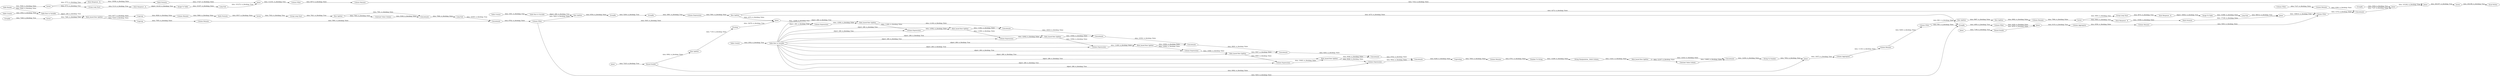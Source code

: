digraph {
	"-1956750442641325147_158" [label="Rule_based Row Splitter"]
	"2417453840683794661_197" [label="Column Rename"]
	"4524567660216527935_285" [label="Table Reader"]
	"-1956750442641325147_172" [label=Unpivoting]
	"2417453840683794661_198" [label="Dose Response _R_"]
	"-1956750442641325147_68" [label=Pivoting]
	"-1956750442641325147_240" [label="Column Filter"]
	"-243780500317719512_49" [label="Loop End"]
	"2417453840683794661_192" [label="Loop End"]
	"-1956750442641325147_157" [label="Column Expressions"]
	"2417453840683794661_195" [label="Dose Response _R_"]
	"-1956750442641325147_159" [label="Column Expressions"]
	"-1956750442641325147_163" [label=Concatenate]
	"3355362624353531285_132" [label="Column Filter"]
	"-1956750442641325147_162" [label=Concatenate]
	"2417453840683794661_193" [label=Joiner]
	"-1956750442641325147_167" [label=Concatenate]
	"-1956750442641325147_231" [label="Constant Value Column"]
	"-1956750442641325147_146" [label=Joiner]
	"-1956750442641325147_152" [label="Rule_based Row Splitter"]
	"4524567660216527935_271" [label=Joiner]
	"4524567660216527935_273" [label=Sorter]
	"-1956750442641325147_279" [label=Joiner]
	"7515916669617876139_266" [label="Column Aggregator"]
	"-5168526876733872278_264" [label=Concatenate]
	"-243780500317719512_248" [label="Row Splitter"]
	"4524567660216527935_134" [label="Table Row to Variable"]
	"3355362624353531285_29" [label=Sorter]
	"3355362624353531285_43" [label="Group Loop Start"]
	"7515916669617876139_259" [label="Round Double"]
	"3355362624353531285_53" [label=Ungroup]
	"3355362624353531285_44" [label="Row Splitter"]
	"-1956750442641325147_156" [label="Rule_based Row Splitter"]
	"7798788719115538455_247" [label="Row Splitter"]
	"-1956750442641325147_148" [label="Rule_based Row Splitter"]
	"7515916669617876139_254" [label="Column Filter"]
	"-1956750442641325147_151" [label="Column Expressions"]
	"-1956750442641325147_210" [label="Table Creator"]
	"7798788719115538455_145" [label=GroupBy]
	"3355362624353531285_54" [label="Column Rename"]
	"-1956750442641325147_228" [label="Rule_based Row Splitter"]
	"7515916669617876139_255" [label=Joiner]
	"-5168526876733872278_270" [label=GroupBy]
	"-1956750442641325147_173" [label="String To Number"]
	"3355362624353531285_45" [label="Loop End"]
	"-1956750442641325147_211" [label="Table Row to Variable"]
	"-1956750442641325147_154" [label="Column Expressions"]
	"7515916669617876139_267" [label="Column Rename"]
	"3355362624353531285_40" [label="Column Rename"]
	"2417453840683794661_191" [label="Math Formula"]
	"-243780500317719512_26" [label="Group Loop Start"]
	"3355362624353531285_41" [label="Math Formula"]
	"2417453840683794661_186" [label=Sorter]
	"-243780500317719512_170" [label="Dose Response _R_"]
	"-243780500317719512_50" [label=Joiner]
	"-1956750442641325147_141" [label="Round Double"]
	"7798788719115538455_246" [label="Row Splitter"]
	"-1956750442641325147_278" [label=Concatenate]
	"-243780500317719512_250" [label="Row Splitter"]
	"3355362624353531285_52" [label=Concatenate]
	"-243780500317719512_48" [label="Image To Table"]
	"-1956750442641325147_144" [label="Column Expressions"]
	"-243780500317719512_168" [label=Sorter]
	"-1956750442641325147_160" [label="Rule_based Row Splitter"]
	"-1956750442641325147_166" [label=Concatenate]
	"4524567660216527935_97" [label="Table Creator"]
	"3355362624353531285_240" [label="Constant Value Column"]
	"2417453840683794661_190" [label="Group Loop Start"]
	"7515916669617876139_262" [label=GroupBy]
	"-243780500317719512_249" [label="Column Rename"]
	"-1956750442641325147_155" [label="Column Expressions"]
	"7515916669617876139_261" [label=Joiner]
	"7798788719115538455_245" [label=GroupBy]
	"-1956750442641325147_277" [label="Number To String"]
	"-243780500317719512_18" [label="Dose Response _R_"]
	"3355362624353531285_67" [label="Rule_based Row Splitter"]
	"3355362624353531285_98" [label="Table Row to Variable"]
	"-1956750442641325147_229" [label="Column Rename"]
	"3355362624353531285_31" [label=GroupBy]
	"-1956750442641325147_161" [label="Column Expressions"]
	"3355362624353531285_241" [label=Concatenate]
	"-1956750442641325147_280" [label="Column Aggregator"]
	"-5168526876733872278_263" [label="Column Filter"]
	"7798788719115538455_218" [label="Column Expressions"]
	"4524567660216527935_133" [label="Table Creator"]
	"-5168526876733872278_251" [label="Column Rename"]
	"3355362624353531285_42" [label=Sorter]
	"-1956750442641325147_153" [label="Rule_based Row Splitter"]
	"2417453840683794661_189" [label="Image To Table"]
	"-1956750442641325147_164" [label=Concatenate]
	"-243780500317719512_171" [label="Math Formula"]
	"-1956750442641325147_241" [label="Row Splitter"]
	"2417453840683794661_196" [label="Column Filter"]
	"-5168526876733872278_252" [label="Column Filter"]
	"-5168526876733872278_268" [label=Joiner]
	"4524567660216527935_284" [label="Excel Writer"]
	"-1956750442641325147_142" [label=Joiner]
	"-1956750442641325147_276" [label="String Manipulation _Multi Column_"]
	"-1956750442641325147_165" [label=Concatenate]
	"-1956750442641325147_239" [label="Column Rename"]
	"3355362624353531285_39" [label=Ungroup]
	"7798788719115538455_247" -> "7515916669617876139_262" [label="data: 4272; is_blocking: False"]
	"7515916669617876139_259" -> "7515916669617876139_261" [label="data: 6976; is_blocking: False"]
	"-5168526876733872278_270" -> "-5168526876733872278_268" [label="data: 3936; is_blocking: True"]
	"-1956750442641325147_279" -> "-1956750442641325147_280" [label="data: 10673; is_blocking: True"]
	"-1956750442641325147_163" -> "-1956750442641325147_164" [label="data: 10302; is_blocking: False"]
	"-1956750442641325147_280" -> "-1956750442641325147_239" [label="data: 11163; is_blocking: False"]
	"7798788719115538455_218" -> "7798788719115538455_247" [label="data: 5061; is_blocking: False"]
	"7798788719115538455_247" -> "-1956750442641325147_142" [label="data: 4272; is_blocking: False"]
	"-5168526876733872278_264" -> "-5168526876733872278_268" [label="data: 7147; is_blocking: False"]
	"3355362624353531285_132" -> "7798788719115538455_246" [label="data: 5403; is_blocking: False"]
	"-1956750442641325147_151" -> "-1956750442641325147_152" [label="data: 12582; is_blocking: False"]
	"-5168526876733872278_252" -> "-5168526876733872278_251" [label="data: 7127; is_blocking: False"]
	"-1956750442641325147_156" -> "-1956750442641325147_157" [label="data: 10082; is_blocking: False"]
	"3355362624353531285_241" -> "3355362624353531285_45" [label="data: 7906; is_blocking: False"]
	"3355362624353531285_39" -> "3355362624353531285_40" [label="data: 6828; is_blocking: False"]
	"-243780500317719512_171" -> "-243780500317719512_50" [label="data: 17338; is_blocking: False"]
	"-1956750442641325147_162" -> "-1956750442641325147_163" [label="data: 10818; is_blocking: False"]
	"7515916669617876139_262" -> "7515916669617876139_254" [label="data: 4850; is_blocking: True"]
	"4524567660216527935_133" -> "4524567660216527935_134" [label="data: 3391; is_blocking: True"]
	"-1956750442641325147_164" -> "-1956750442641325147_165" [label="data: 9800; is_blocking: False"]
	"7798788719115538455_247" -> "-5168526876733872278_263" [label="data: 4272; is_blocking: False"]
	"-1956750442641325147_166" -> "-1956750442641325147_167" [label="data: 8764; is_blocking: False"]
	"7515916669617876139_255" -> "7515916669617876139_259" [label="data: 7199; is_blocking: True"]
	"-243780500317719512_250" -> "-243780500317719512_249" [label="data: 9892; is_blocking: False"]
	"4524567660216527935_271" -> "4524567660216527935_273" [label="data: 202197; is_blocking: True"]
	"-1956750442641325147_141" -> "-1956750442641325147_279" [label="data: 6992; is_blocking: False"]
	"3355362624353531285_132" -> "7515916669617876139_262" [label="data: 5403; is_blocking: False"]
	"7798788719115538455_246" -> "7798788719115538455_245" [label="data: 6554; is_blocking: False"]
	"-1956750442641325147_152" -> "-1956750442641325147_154" [label="data: 11099; is_blocking: False"]
	"7798788719115538455_245" -> "7798788719115538455_145" [label="data: 5206; is_blocking: True"]
	"-1956750442641325147_211" -> "-1956750442641325147_161" [label="object: 288; is_blocking: True"]
	"-1956750442641325147_211" -> "-1956750442641325147_154" [label="object: 288; is_blocking: True"]
	"-5168526876733872278_268" -> "4524567660216527935_271" [label="data: 101262; is_blocking: True"]
	"-1956750442641325147_156" -> "-1956750442641325147_164" [label="data: 10082; is_blocking: False"]
	"-1956750442641325147_240" -> "-243780500317719512_248" [label="data: 8811; is_blocking: False"]
	"-1956750442641325147_276" -> "-1956750442641325147_228" [label="data: 13241; is_blocking: False"]
	"3355362624353531285_42" -> "3355362624353531285_43" [label="data: 7832; is_blocking: True"]
	"3355362624353531285_44" -> "3355362624353531285_241" [label="data: 7591; is_blocking: False"]
	"2417453840683794661_186" -> "2417453840683794661_190" [label="data: 5773; is_blocking: True"]
	"-243780500317719512_49" -> "-243780500317719512_50" [label="data: 98012; is_blocking: True"]
	"-1956750442641325147_153" -> "-1956750442641325147_163" [label="data: 10584; is_blocking: False"]
	"-243780500317719512_168" -> "-243780500317719512_170" [label="data: 9903; is_blocking: True"]
	"-1956750442641325147_278" -> "-1956750442641325147_173" [label="data: 12454; is_blocking: False"]
	"-243780500317719512_168" -> "-243780500317719512_26" [label="data: 9903; is_blocking: True"]
	"-1956750442641325147_211" -> "-1956750442641325147_151" [label="object: 288; is_blocking: True"]
	"-1956750442641325147_211" -> "-1956750442641325147_158" [label="object: 288; is_blocking: True"]
	"4524567660216527935_97" -> "3355362624353531285_98" [label="data: 2502; is_blocking: True"]
	"-1956750442641325147_173" -> "-1956750442641325147_279" [label="data: 7852; is_blocking: False"]
	"-1956750442641325147_228" -> "-1956750442641325147_278" [label="data: 12523; is_blocking: False"]
	"-1956750442641325147_240" -> "7515916669617876139_262" [label="data: 8811; is_blocking: False"]
	"-243780500317719512_248" -> "-243780500317719512_250" [label="data: 9967; is_blocking: False"]
	"-1956750442641325147_154" -> "-1956750442641325147_153" [label="data: 12002; is_blocking: False"]
	"-1956750442641325147_211" -> "-1956750442641325147_160" [label="object: 288; is_blocking: True"]
	"-1956750442641325147_158" -> "-1956750442641325147_159" [label="data: 9565; is_blocking: False"]
	"-1956750442641325147_167" -> "-1956750442641325147_172" [label="data: 8246; is_blocking: False"]
	"2417453840683794661_192" -> "2417453840683794661_193" [label="data: 101272; is_blocking: True"]
	"-1956750442641325147_277" -> "-1956750442641325147_276" [label="data: 13299; is_blocking: False"]
	"2417453840683794661_197" -> "4524567660216527935_271" [label="data: 7332; is_blocking: False"]
	"-1956750442641325147_160" -> "-1956750442641325147_166" [label="data: 9046; is_blocking: False"]
	"-1956750442641325147_159" -> "-1956750442641325147_160" [label="data: 10463; is_blocking: False"]
	"-1956750442641325147_231" -> "-1956750442641325147_278" [label="data: 13685; is_blocking: False"]
	"-1956750442641325147_172" -> "-1956750442641325147_229" [label="data: 7850; is_blocking: False"]
	"-5168526876733872278_263" -> "-5168526876733872278_264" [label="data: 3176; is_blocking: False"]
	"2417453840683794661_190" -> "2417453840683794661_195" [label="data: 5110; is_blocking: True"]
	"-1956750442641325147_211" -> "-1956750442641325147_156" [label="object: 288; is_blocking: True"]
	"-243780500317719512_50" -> "-5168526876733872278_263" [label="data: 108910; is_blocking: True"]
	"3355362624353531285_44" -> "3355362624353531285_240" [label="data: 7563; is_blocking: False"]
	"3355362624353531285_132" -> "-1956750442641325147_142" [label="data: 5403; is_blocking: False"]
	"-1956750442641325147_161" -> "-1956750442641325147_167" [label="data: 9944; is_blocking: False"]
	"7515916669617876139_267" -> "-5168526876733872278_263" [label="data: 5093; is_blocking: False"]
	"-1956750442641325147_211" -> "-1956750442641325147_148" [label="object: 288; is_blocking: True"]
	"3355362624353531285_98" -> "3355362624353531285_67" [label="object: 288; is_blocking: True"]
	"3355362624353531285_43" -> "3355362624353531285_44" [label="data: 7621; is_blocking: True"]
	"4524567660216527935_134" -> "7798788719115538455_246" [label="object: 288; is_blocking: True"]
	"2417453840683794661_193" -> "2417453840683794661_196" [label="data: 112161; is_blocking: True"]
	"-243780500317719512_18" -> "-243780500317719512_48" [label="object: 30802; is_blocking: True"]
	"-1956750442641325147_239" -> "-1956750442641325147_240" [label="data: 9269; is_blocking: False"]
	"3355362624353531285_29" -> "3355362624353531285_67" [label="data: 7466; is_blocking: True"]
	"-1956750442641325147_144" -> "-1956750442641325147_148" [label="data: 12560; is_blocking: False"]
	"3355362624353531285_40" -> "3355362624353531285_41" [label="data: 5980; is_blocking: False"]
	"3355362624353531285_41" -> "3355362624353531285_42" [label="data: 8537; is_blocking: False"]
	"-1956750442641325147_155" -> "-1956750442641325147_156" [label="data: 11499; is_blocking: False"]
	"-1956750442641325147_158" -> "-1956750442641325147_165" [label="data: 9567; is_blocking: False"]
	"-243780500317719512_48" -> "-243780500317719512_49" [label="data: 31896; is_blocking: False"]
	"7798788719115538455_145" -> "7798788719115538455_218" [label="data: 3891; is_blocking: True"]
	"4524567660216527935_285" -> "2417453840683794661_186" [label="data: 5846; is_blocking: False"]
	"4524567660216527935_273" -> "4524567660216527935_284" [label="data: 202198; is_blocking: True"]
	"-1956750442641325147_211" -> "-1956750442641325147_152" [label="object: 288; is_blocking: True"]
	"-1956750442641325147_68" -> "-1956750442641325147_142" [label="data: 10479; is_blocking: True"]
	"3355362624353531285_67" -> "3355362624353531285_53" [label="data: 7319; is_blocking: False"]
	"2417453840683794661_186" -> "2417453840683794661_198" [label="data: 5773; is_blocking: True"]
	"-1956750442641325147_165" -> "-1956750442641325147_166" [label="data: 9283; is_blocking: False"]
	"-1956750442641325147_141" -> "-1956750442641325147_241" [label="data: 6992; is_blocking: False"]
	"2417453840683794661_189" -> "2417453840683794661_192" [label="data: 33197; is_blocking: False"]
	"7515916669617876139_266" -> "7515916669617876139_267" [label="data: 6559; is_blocking: False"]
	"-1956750442641325147_146" -> "-1956750442641325147_141" [label="data: 7225; is_blocking: True"]
	"-1956750442641325147_241" -> "-1956750442641325147_68" [label="data: 7130; is_blocking: False"]
	"3355362624353531285_31" -> "3355362624353531285_29" [label="data: 7448; is_blocking: True"]
	"-1956750442641325147_211" -> "-1956750442641325147_144" [label="object: 288; is_blocking: True"]
	"-1956750442641325147_148" -> "-1956750442641325147_162" [label="data: 11100; is_blocking: False"]
	"-1956750442641325147_148" -> "-1956750442641325147_151" [label="data: 11482; is_blocking: False"]
	"7515916669617876139_254" -> "7515916669617876139_261" [label="data: 4426; is_blocking: False"]
	"3355362624353531285_54" -> "3355362624353531285_52" [label="data: 5981; is_blocking: False"]
	"-1956750442641325147_211" -> "-1956750442641325147_153" [label="object: 288; is_blocking: True"]
	"-243780500317719512_249" -> "-243780500317719512_168" [label="data: 7994; is_blocking: False"]
	"-1956750442641325147_160" -> "-1956750442641325147_161" [label="data: 9046; is_blocking: False"]
	"-1956750442641325147_228" -> "-1956750442641325147_231" [label="data: 12107; is_blocking: False"]
	"3355362624353531285_53" -> "3355362624353531285_54" [label="data: 7955; is_blocking: False"]
	"2417453840683794661_191" -> "2417453840683794661_193" [label="data: 17327; is_blocking: False"]
	"-1956750442641325147_153" -> "-1956750442641325147_155" [label="data: 10584; is_blocking: False"]
	"-1956750442641325147_211" -> "-1956750442641325147_159" [label="object: 288; is_blocking: True"]
	"2417453840683794661_196" -> "2417453840683794661_197" [label="data: 8073; is_blocking: False"]
	"3355362624353531285_52" -> "3355362624353531285_132" [label="data: 8782; is_blocking: False"]
	"-1956750442641325147_152" -> "-1956750442641325147_162" [label="data: 11482; is_blocking: False"]
	"-1956750442641325147_157" -> "-1956750442641325147_158" [label="data: 10980; is_blocking: False"]
	"2417453840683794661_198" -> "2417453840683794661_191" [label="data: 15058; is_blocking: False"]
	"2417453840683794661_195" -> "2417453840683794661_189" [label="object: 32125; is_blocking: True"]
	"7515916669617876139_261" -> "7515916669617876139_266" [label="data: 8153; is_blocking: True"]
	"-1956750442641325147_211" -> "-1956750442641325147_157" [label="object: 288; is_blocking: True"]
	"-5168526876733872278_251" -> "-5168526876733872278_264" [label="data: 6390; is_blocking: False"]
	"-243780500317719512_26" -> "-243780500317719512_18" [label="data: 9072; is_blocking: True"]
	"-1956750442641325147_142" -> "-1956750442641325147_144" [label="data: 12008; is_blocking: True"]
	"3355362624353531285_240" -> "3355362624353531285_241" [label="data: 9308; is_blocking: False"]
	"-243780500317719512_170" -> "-243780500317719512_171" [label="data: 15058; is_blocking: False"]
	"-1956750442641325147_211" -> "-1956750442641325147_155" [label="object: 288; is_blocking: True"]
	"-1956750442641325147_229" -> "-1956750442641325147_277" [label="data: 6791; is_blocking: False"]
	"-1956750442641325147_210" -> "-1956750442641325147_211" [label="data: 2502; is_blocking: True"]
	"4524567660216527935_285" -> "3355362624353531285_98" [label="data: 5846; is_blocking: False"]
	"3355362624353531285_45" -> "3355362624353531285_52" [label="data: 18305; is_blocking: True"]
	"3355362624353531285_67" -> "3355362624353531285_39" [label="data: 6477; is_blocking: False"]
	rankdir=LR
}
